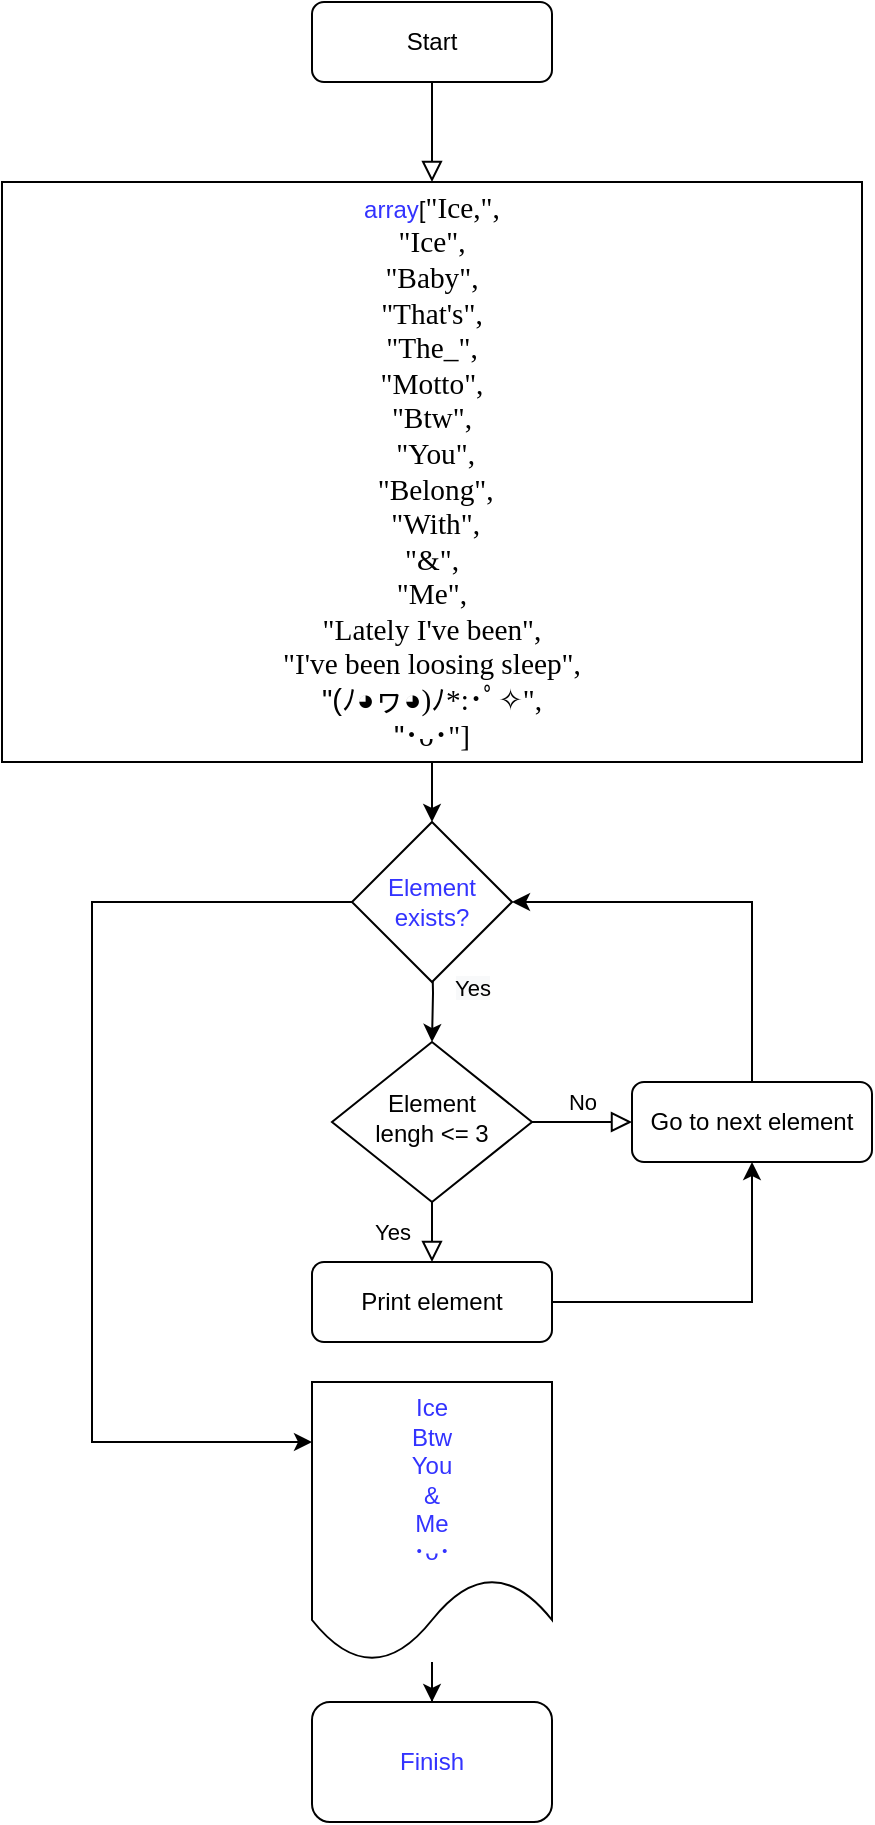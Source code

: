 <mxfile version="19.0.3" type="device"><diagram id="C5RBs43oDa-KdzZeNtuy" name="Page-1"><mxGraphModel dx="1955" dy="1018" grid="1" gridSize="10" guides="1" tooltips="1" connect="1" arrows="1" fold="1" page="1" pageScale="1" pageWidth="827" pageHeight="1169" math="0" shadow="0"><root><mxCell id="WIyWlLk6GJQsqaUBKTNV-0"/><mxCell id="WIyWlLk6GJQsqaUBKTNV-1" parent="WIyWlLk6GJQsqaUBKTNV-0"/><mxCell id="WIyWlLk6GJQsqaUBKTNV-2" value="" style="rounded=0;html=1;jettySize=auto;orthogonalLoop=1;fontSize=11;endArrow=block;endFill=0;endSize=8;strokeWidth=1;shadow=0;labelBackgroundColor=none;edgeStyle=orthogonalEdgeStyle;entryX=0.5;entryY=0;entryDx=0;entryDy=0;" parent="WIyWlLk6GJQsqaUBKTNV-1" source="WIyWlLk6GJQsqaUBKTNV-3" target="HOuJ2t-taMextKBooPqw-1" edge="1"><mxGeometry relative="1" as="geometry"><mxPoint x="220" y="110" as="targetPoint"/></mxGeometry></mxCell><mxCell id="WIyWlLk6GJQsqaUBKTNV-3" value="Start" style="rounded=1;whiteSpace=wrap;html=1;fontSize=12;glass=0;strokeWidth=1;shadow=0;" parent="WIyWlLk6GJQsqaUBKTNV-1" vertex="1"><mxGeometry x="160" y="20" width="120" height="40" as="geometry"/></mxCell><mxCell id="WIyWlLk6GJQsqaUBKTNV-4" value="Yes" style="rounded=0;html=1;jettySize=auto;orthogonalLoop=1;fontSize=11;endArrow=block;endFill=0;endSize=8;strokeWidth=1;shadow=0;labelBackgroundColor=none;edgeStyle=orthogonalEdgeStyle;" parent="WIyWlLk6GJQsqaUBKTNV-1" source="WIyWlLk6GJQsqaUBKTNV-6" target="WIyWlLk6GJQsqaUBKTNV-12" edge="1"><mxGeometry y="20" relative="1" as="geometry"><mxPoint as="offset"/><mxPoint x="220" y="660" as="targetPoint"/></mxGeometry></mxCell><mxCell id="WIyWlLk6GJQsqaUBKTNV-5" value="No" style="edgeStyle=orthogonalEdgeStyle;rounded=0;html=1;jettySize=auto;orthogonalLoop=1;fontSize=11;endArrow=block;endFill=0;endSize=8;strokeWidth=1;shadow=0;labelBackgroundColor=none;" parent="WIyWlLk6GJQsqaUBKTNV-1" source="WIyWlLk6GJQsqaUBKTNV-6" target="WIyWlLk6GJQsqaUBKTNV-7" edge="1"><mxGeometry y="10" relative="1" as="geometry"><mxPoint as="offset"/></mxGeometry></mxCell><mxCell id="WIyWlLk6GJQsqaUBKTNV-6" value="Element &lt;br&gt;lengh &amp;lt;= 3" style="rhombus;whiteSpace=wrap;html=1;shadow=0;fontFamily=Helvetica;fontSize=12;align=center;strokeWidth=1;spacing=6;spacingTop=-4;" parent="WIyWlLk6GJQsqaUBKTNV-1" vertex="1"><mxGeometry x="170" y="540" width="100" height="80" as="geometry"/></mxCell><mxCell id="HOuJ2t-taMextKBooPqw-4" value="" style="edgeStyle=orthogonalEdgeStyle;rounded=0;orthogonalLoop=1;jettySize=auto;html=1;fontColor=#3333FF;entryX=1;entryY=0.5;entryDx=0;entryDy=0;exitX=0.5;exitY=0;exitDx=0;exitDy=0;" edge="1" parent="WIyWlLk6GJQsqaUBKTNV-1" source="WIyWlLk6GJQsqaUBKTNV-7" target="HOuJ2t-taMextKBooPqw-5"><mxGeometry relative="1" as="geometry"><mxPoint x="230" y="540" as="targetPoint"/><Array as="points"><mxPoint x="380" y="470"/></Array></mxGeometry></mxCell><mxCell id="WIyWlLk6GJQsqaUBKTNV-7" value="Go to next element" style="rounded=1;whiteSpace=wrap;html=1;fontSize=12;glass=0;strokeWidth=1;shadow=0;" parent="WIyWlLk6GJQsqaUBKTNV-1" vertex="1"><mxGeometry x="320" y="560" width="120" height="40" as="geometry"/></mxCell><mxCell id="HOuJ2t-taMextKBooPqw-8" value="" style="edgeStyle=orthogonalEdgeStyle;rounded=0;orthogonalLoop=1;jettySize=auto;html=1;fontColor=#3333FF;" edge="1" parent="WIyWlLk6GJQsqaUBKTNV-1" source="WIyWlLk6GJQsqaUBKTNV-12" target="WIyWlLk6GJQsqaUBKTNV-7"><mxGeometry relative="1" as="geometry"><mxPoint x="420" y="705" as="targetPoint"/></mxGeometry></mxCell><mxCell id="WIyWlLk6GJQsqaUBKTNV-12" value="Print element" style="rounded=1;whiteSpace=wrap;html=1;fontSize=12;glass=0;strokeWidth=1;shadow=0;" parent="WIyWlLk6GJQsqaUBKTNV-1" vertex="1"><mxGeometry x="160" y="650" width="120" height="40" as="geometry"/></mxCell><mxCell id="HOuJ2t-taMextKBooPqw-2" style="edgeStyle=orthogonalEdgeStyle;rounded=0;orthogonalLoop=1;jettySize=auto;html=1;fontColor=#3333FF;entryX=0.5;entryY=0;entryDx=0;entryDy=0;" edge="1" parent="WIyWlLk6GJQsqaUBKTNV-1" source="HOuJ2t-taMextKBooPqw-1" target="HOuJ2t-taMextKBooPqw-5"><mxGeometry relative="1" as="geometry"/></mxCell><mxCell id="HOuJ2t-taMextKBooPqw-1" value="&lt;font color=&quot;#3333ff&quot;&gt;array&lt;/font&gt;[&lt;span style=&quot;font-family: Calibri; font-size: 11pt; background-color: initial;&quot;&gt;&quot;Ice,&quot;,&lt;br&gt;&lt;/span&gt;&lt;span style=&quot;font-family: Calibri; font-size: 11pt; background-color: initial;&quot;&gt;&quot;Ice&quot;,&lt;br&gt;&lt;/span&gt;&lt;span style=&quot;font-family: Calibri; font-size: 11pt; background-color: initial;&quot;&gt;&quot;Baby&quot;,&lt;br&gt;&lt;/span&gt;&lt;span style=&quot;font-family: Calibri; font-size: 11pt; background-color: initial;&quot;&gt;&quot;That's&quot;,&lt;br&gt;&lt;/span&gt;&lt;span style=&quot;font-family: Calibri; font-size: 11pt; background-color: initial;&quot;&gt;&quot;The_&quot;,&lt;br&gt;&lt;/span&gt;&lt;span style=&quot;font-family: Calibri; font-size: 11pt; background-color: initial;&quot;&gt;&quot;Motto&quot;,&lt;br&gt;&lt;/span&gt;&lt;span style=&quot;font-family: Calibri; font-size: 11pt; background-color: initial;&quot;&gt;&quot;Btw&quot;,&lt;br&gt;&lt;/span&gt;&lt;span style=&quot;font-family: Calibri; font-size: 11pt; background-color: initial;&quot;&gt;&amp;nbsp;&quot;You&quot;,&lt;br&gt;&lt;/span&gt;&lt;span style=&quot;font-family: Calibri; font-size: 11pt; background-color: initial;&quot;&gt;&amp;nbsp;&quot;Belong&quot;,&lt;br&gt;&lt;/span&gt;&lt;span style=&quot;font-family: Calibri; font-size: 11pt; background-color: initial;&quot;&gt;&amp;nbsp;&quot;With&quot;,&lt;br&gt;&lt;/span&gt;&lt;span style=&quot;font-family: Calibri; font-size: 11pt; background-color: initial;&quot;&gt;&quot;&amp;amp;&quot;,&lt;br&gt;&lt;/span&gt;&lt;span style=&quot;font-family: Calibri; font-size: 11pt; background-color: initial;&quot;&gt;&quot;Me&quot;,&lt;br&gt;&lt;/span&gt;&lt;span style=&quot;font-family: Calibri; font-size: 11pt; background-color: initial;&quot;&gt;&quot;Lately I've been&quot;,&lt;br&gt;&lt;/span&gt;&lt;span style=&quot;font-family: Calibri; font-size: 11pt; background-color: initial;&quot;&gt;&quot;I've been loosing sleep&quot;,&lt;/span&gt;&lt;span style=&quot;font-family: Calibri; font-size: 11pt; background-color: initial;&quot;&gt;&lt;br&gt;&lt;/span&gt;&lt;span style=&quot;font-size: 11pt; background-color: initial;&quot;&gt;&quot;(&lt;/span&gt;&lt;span style=&quot;font-size: 11pt; background-color: initial; font-family: &amp;quot;MS Gothic&amp;quot;;&quot;&gt;ﾉ&lt;/span&gt;&lt;span style=&quot;font-size: 11pt; background-color: initial; font-family: &amp;quot;Cambria Math&amp;quot;;&quot;&gt;◕&lt;/span&gt;&lt;span style=&quot;font-size: 11pt; background-color: initial; font-family: &amp;quot;MS Gothic&amp;quot;;&quot;&gt;ヮ&lt;/span&gt;&lt;span style=&quot;font-size: 11pt; background-color: initial; font-family: &amp;quot;Cambria Math&amp;quot;;&quot;&gt;◕&lt;/span&gt;&lt;span style=&quot;font-size: 11pt; background-color: initial; font-family: Calibri;&quot;&gt;)&lt;/span&gt;&lt;span style=&quot;font-size: 11pt; background-color: initial; font-family: &amp;quot;MS Gothic&amp;quot;;&quot;&gt;ﾉ&lt;/span&gt;&lt;span style=&quot;font-size: 11pt; background-color: initial; font-family: Calibri;&quot;&gt;*:&lt;/span&gt;&lt;span style=&quot;font-size: 11pt; background-color: initial; font-family: &amp;quot;MS Gothic&amp;quot;;&quot;&gt;･ﾟ&lt;/span&gt;&lt;span style=&quot;font-size: 11pt; background-color: initial; font-family: &amp;quot;Segoe UI Symbol&amp;quot;;&quot;&gt;✧&lt;/span&gt;&lt;span style=&quot;font-size: 11pt; background-color: initial; font-family: Calibri;&quot;&gt;&quot;,&lt;/span&gt;&lt;span style=&quot;font-family: Calibri; font-size: 11pt; background-color: initial;&quot;&gt;&lt;br&gt;&lt;/span&gt;&lt;span style=&quot;font-size: 11pt; background-color: initial;&quot;&gt;&quot;&lt;/span&gt;&lt;span style=&quot;font-size: 11pt; background-color: initial; font-family: &amp;quot;MS Gothic&amp;quot;;&quot;&gt;･&lt;/span&gt;&lt;span style=&quot;font-size: 11pt; background-color: initial; font-family: Calibri;&quot;&gt;ᴗ&lt;/span&gt;&lt;span style=&quot;font-size: 11pt; background-color: initial; font-family: &amp;quot;MS Gothic&amp;quot;;&quot;&gt;･&lt;/span&gt;&lt;span style=&quot;font-size: 11pt; background-color: initial; font-family: Calibri;&quot;&gt;&quot;]&lt;/span&gt;&lt;span style=&quot;font-family: Calibri; font-size: 11pt; background-color: initial;&quot;&gt;&lt;br&gt;&lt;/span&gt;" style="rounded=0;whiteSpace=wrap;html=1;" vertex="1" parent="WIyWlLk6GJQsqaUBKTNV-1"><mxGeometry x="5" y="110" width="430" height="290" as="geometry"/></mxCell><mxCell id="HOuJ2t-taMextKBooPqw-6" value="&#10;&lt;span style=&quot;color: rgb(0, 0, 0); font-family: Helvetica; font-size: 11px; font-style: normal; font-variant-ligatures: normal; font-variant-caps: normal; font-weight: 400; letter-spacing: normal; orphans: 2; text-align: center; text-indent: 0px; text-transform: none; widows: 2; word-spacing: 0px; -webkit-text-stroke-width: 0px; background-color: rgb(248, 249, 250); text-decoration-thickness: initial; text-decoration-style: initial; text-decoration-color: initial; float: none; display: inline !important;&quot;&gt;Yes&lt;/span&gt;&#10;&#10;" style="edgeStyle=orthogonalEdgeStyle;rounded=0;orthogonalLoop=1;jettySize=auto;html=1;fontColor=#3333FF;" edge="1" parent="WIyWlLk6GJQsqaUBKTNV-1" target="WIyWlLk6GJQsqaUBKTNV-6"><mxGeometry x="0.2" y="20" relative="1" as="geometry"><mxPoint x="220" y="490" as="sourcePoint"/><mxPoint as="offset"/></mxGeometry></mxCell><mxCell id="HOuJ2t-taMextKBooPqw-10" value="" style="edgeStyle=orthogonalEdgeStyle;rounded=0;orthogonalLoop=1;jettySize=auto;html=1;fontColor=#3333FF;" edge="1" parent="WIyWlLk6GJQsqaUBKTNV-1" source="HOuJ2t-taMextKBooPqw-5" target="HOuJ2t-taMextKBooPqw-11"><mxGeometry relative="1" as="geometry"><mxPoint x="170" y="800" as="targetPoint"/><Array as="points"><mxPoint x="50" y="470"/><mxPoint x="50" y="740"/></Array></mxGeometry></mxCell><mxCell id="HOuJ2t-taMextKBooPqw-5" value="Element exists?" style="rhombus;whiteSpace=wrap;html=1;fontColor=#3333FF;" vertex="1" parent="WIyWlLk6GJQsqaUBKTNV-1"><mxGeometry x="180" y="430" width="80" height="80" as="geometry"/></mxCell><mxCell id="HOuJ2t-taMextKBooPqw-13" value="" style="edgeStyle=orthogonalEdgeStyle;rounded=0;orthogonalLoop=1;jettySize=auto;html=1;fontColor=#3333FF;" edge="1" parent="WIyWlLk6GJQsqaUBKTNV-1" source="HOuJ2t-taMextKBooPqw-11" target="HOuJ2t-taMextKBooPqw-12"><mxGeometry relative="1" as="geometry"/></mxCell><mxCell id="HOuJ2t-taMextKBooPqw-11" value="&lt;div&gt;Ice&lt;/div&gt;&lt;div&gt;Btw&lt;/div&gt;&lt;div&gt;You&lt;/div&gt;&lt;div&gt;&amp;amp;&lt;/div&gt;&lt;div&gt;Me&lt;/div&gt;&lt;div&gt;･ᴗ･&lt;/div&gt;" style="shape=document;whiteSpace=wrap;html=1;boundedLbl=1;fontColor=#3333FF;" vertex="1" parent="WIyWlLk6GJQsqaUBKTNV-1"><mxGeometry x="160" y="710" width="120" height="140" as="geometry"/></mxCell><mxCell id="HOuJ2t-taMextKBooPqw-12" value="Finish" style="rounded=1;whiteSpace=wrap;html=1;fontColor=#3333FF;" vertex="1" parent="WIyWlLk6GJQsqaUBKTNV-1"><mxGeometry x="160" y="870" width="120" height="60" as="geometry"/></mxCell></root></mxGraphModel></diagram></mxfile>